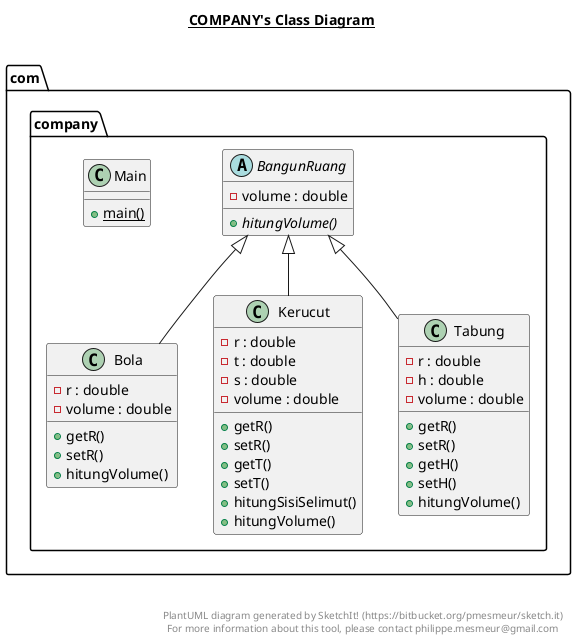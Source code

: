 @startuml

title __COMPANY's Class Diagram__\n

  package com.company {
    abstract class BangunRuang {
        - volume : double
        {abstract} + hitungVolume()
    }
  }
  

  package com.company {
    class Bola {
        - r : double
        - volume : double
        + getR()
        + setR()
        + hitungVolume()
    }
  }
  

  package com.company {
    class Kerucut {
        - r : double
        - t : double
        - s : double
        - volume : double
        + getR()
        + setR()
        + getT()
        + setT()
        + hitungSisiSelimut()
        + hitungVolume()
    }
  }
  

  package com.company {
    class Main {
        {static} + main()
    }
  }
  

  package com.company {
    class Tabung {
        - r : double
        - h : double
        - volume : double
        + getR()
        + setR()
        + getH()
        + setH()
        + hitungVolume()
    }
  }
  

  Bola -up-|> BangunRuang
  Kerucut -up-|> BangunRuang
  Tabung -up-|> BangunRuang


right footer


PlantUML diagram generated by SketchIt! (https://bitbucket.org/pmesmeur/sketch.it)
For more information about this tool, please contact philippe.mesmeur@gmail.com
endfooter

@enduml
